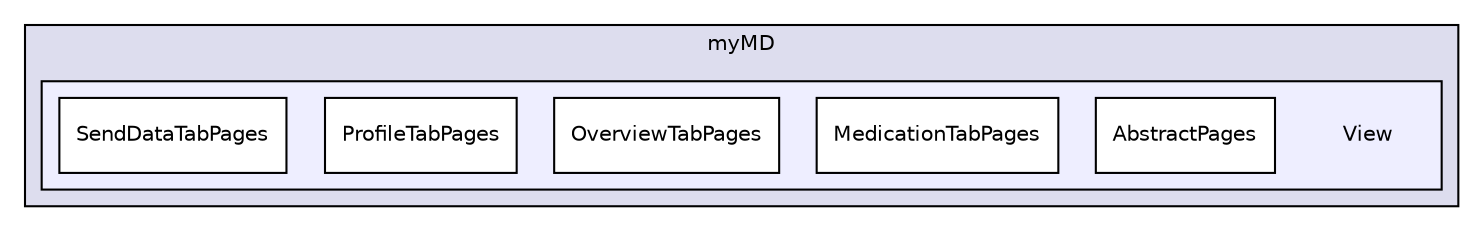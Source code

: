 digraph G {
  compound=true
  node [ fontsize=10, fontname="Helvetica"];
  edge [ labelfontsize=9, labelfontname="Helvetica"];
  subgraph clusterdir_D_3A_2FStudium_2FWS17_2D18_2FPSE_2FImplementierung_2FmyMD_2FmyMD_2F {
    graph [ bgcolor="#ddddee", pencolor="black", label="myMD" fontname="Helvetica", fontsize=10, URL="dir_D_3A_2FStudium_2FWS17_2D18_2FPSE_2FImplementierung_2FmyMD_2FmyMD_2F.html"]
  subgraph clusterdir_D_3A_2FStudium_2FWS17_2D18_2FPSE_2FImplementierung_2FmyMD_2FmyMD_2FView_2F {
    graph [ bgcolor="#eeeeff", pencolor="black", label="" URL="dir_D_3A_2FStudium_2FWS17_2D18_2FPSE_2FImplementierung_2FmyMD_2FmyMD_2FView_2F.html"];
    dir_D_3A_2FStudium_2FWS17_2D18_2FPSE_2FImplementierung_2FmyMD_2FmyMD_2FView_2F [shape=plaintext label="View"];
    dir_D_3A_2FStudium_2FWS17_2D18_2FPSE_2FImplementierung_2FmyMD_2FmyMD_2FView_2FAbstractPages_2F [shape=box label="AbstractPages" color="black" fillcolor="white" style="filled" URL="dir_D_3A_2FStudium_2FWS17_2D18_2FPSE_2FImplementierung_2FmyMD_2FmyMD_2FView_2FAbstractPages_2F.html"];
    dir_D_3A_2FStudium_2FWS17_2D18_2FPSE_2FImplementierung_2FmyMD_2FmyMD_2FView_2FMedicationTabPages_2F [shape=box label="MedicationTabPages" color="black" fillcolor="white" style="filled" URL="dir_D_3A_2FStudium_2FWS17_2D18_2FPSE_2FImplementierung_2FmyMD_2FmyMD_2FView_2FMedicationTabPages_2F.html"];
    dir_D_3A_2FStudium_2FWS17_2D18_2FPSE_2FImplementierung_2FmyMD_2FmyMD_2FView_2FOverviewTabPages_2F [shape=box label="OverviewTabPages" color="black" fillcolor="white" style="filled" URL="dir_D_3A_2FStudium_2FWS17_2D18_2FPSE_2FImplementierung_2FmyMD_2FmyMD_2FView_2FOverviewTabPages_2F.html"];
    dir_D_3A_2FStudium_2FWS17_2D18_2FPSE_2FImplementierung_2FmyMD_2FmyMD_2FView_2FProfileTabPages_2F [shape=box label="ProfileTabPages" color="black" fillcolor="white" style="filled" URL="dir_D_3A_2FStudium_2FWS17_2D18_2FPSE_2FImplementierung_2FmyMD_2FmyMD_2FView_2FProfileTabPages_2F.html"];
    dir_D_3A_2FStudium_2FWS17_2D18_2FPSE_2FImplementierung_2FmyMD_2FmyMD_2FView_2FSendDataTabPages_2F [shape=box label="SendDataTabPages" color="black" fillcolor="white" style="filled" URL="dir_D_3A_2FStudium_2FWS17_2D18_2FPSE_2FImplementierung_2FmyMD_2FmyMD_2FView_2FSendDataTabPages_2F.html"];
  }
  }
}
